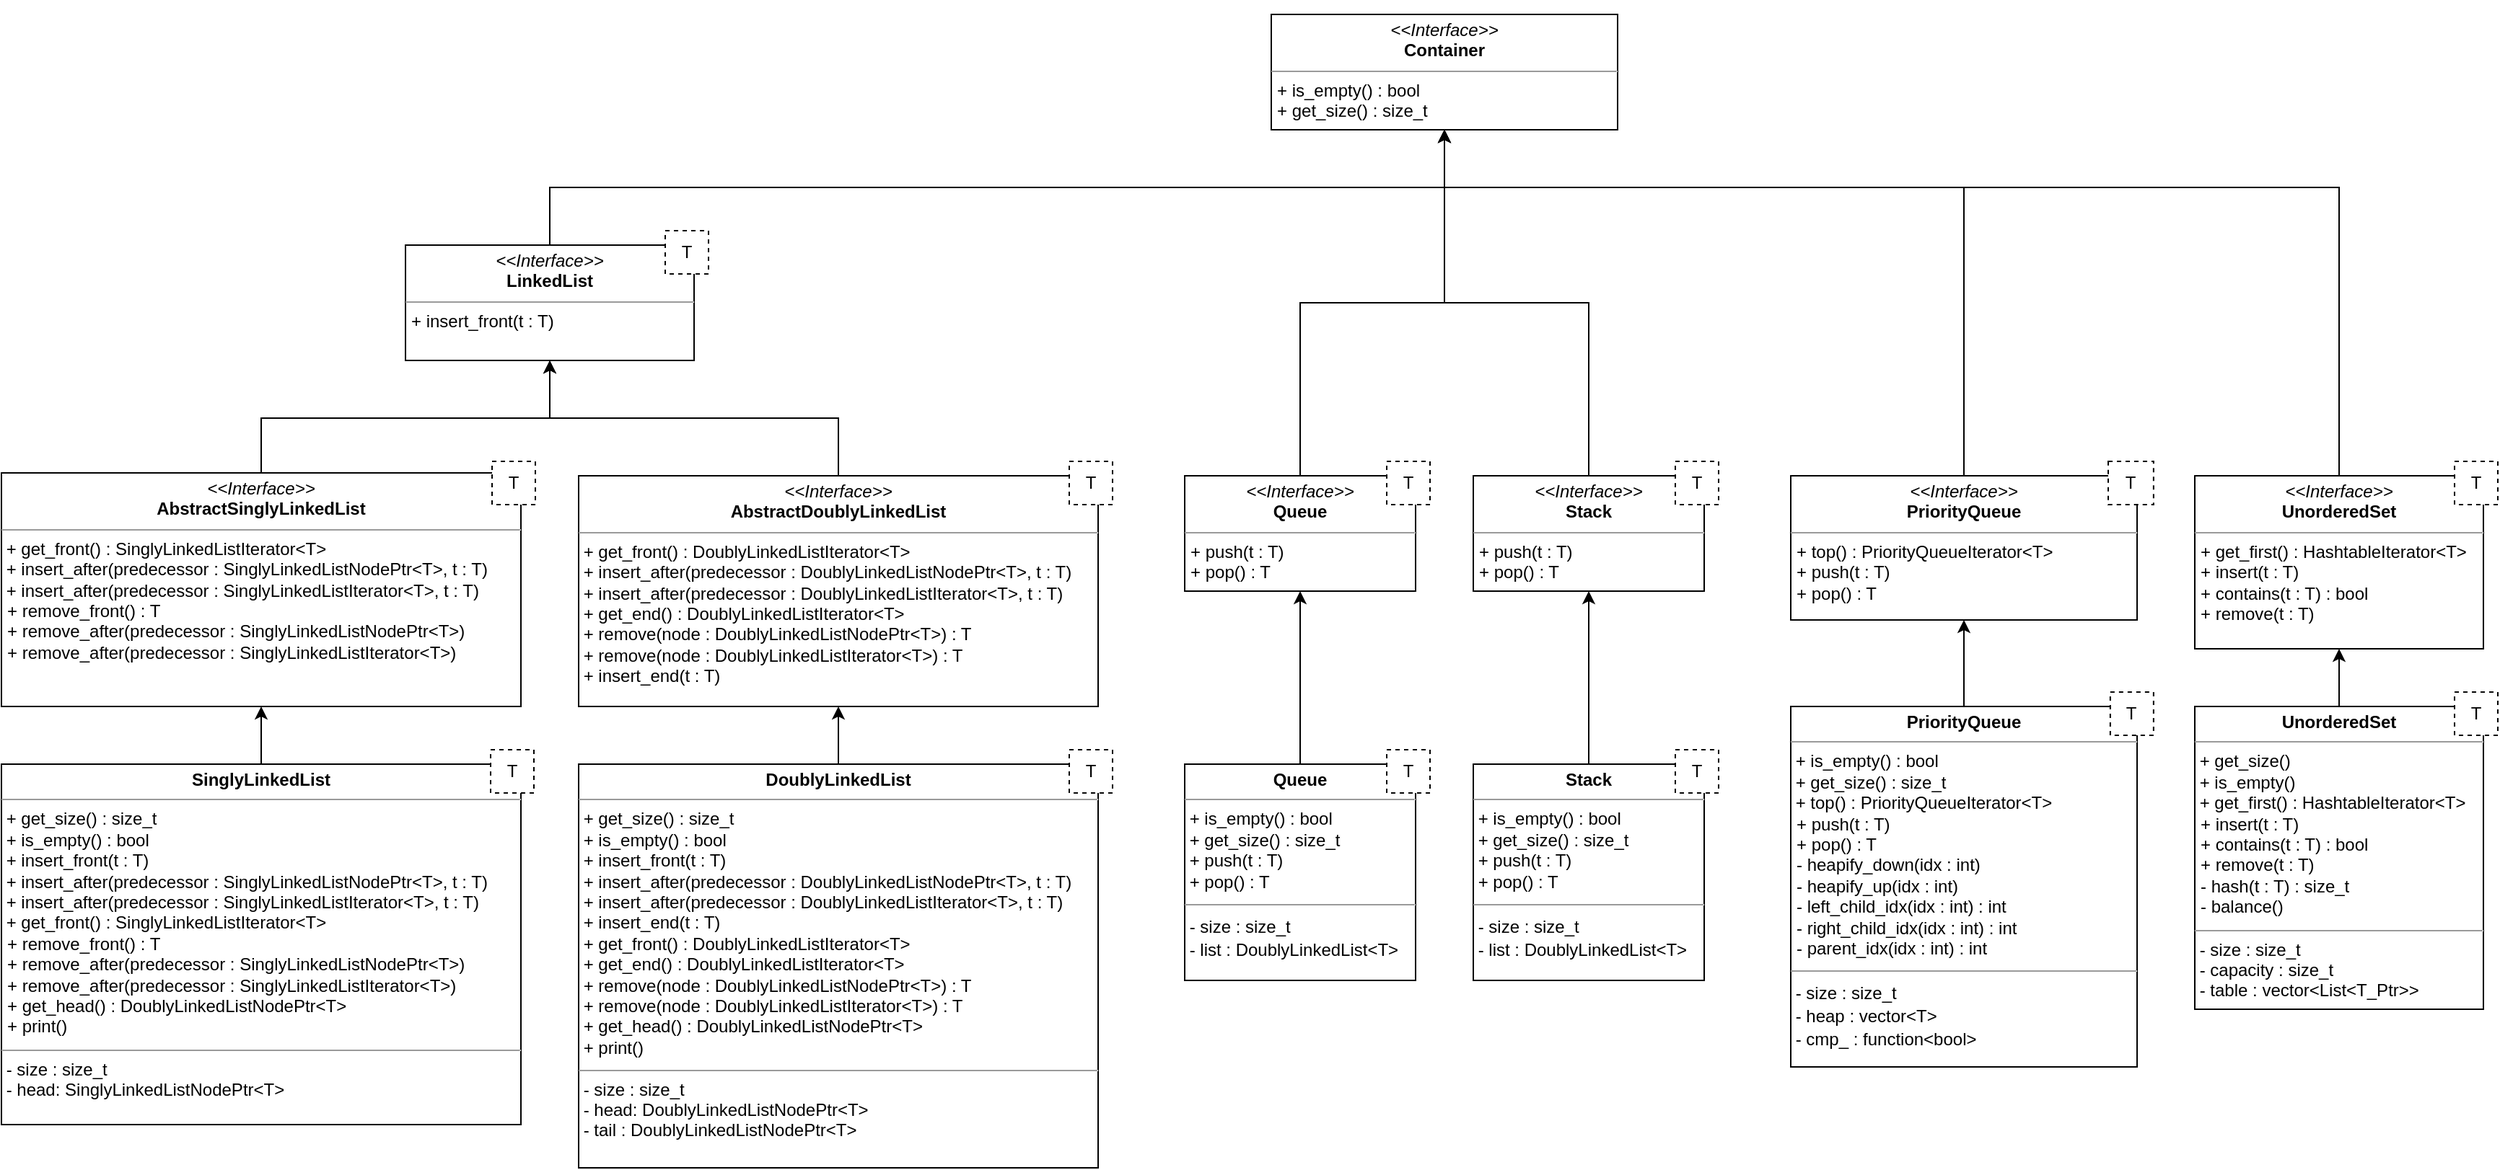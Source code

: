 <mxfile version="21.2.9" type="device">
  <diagram id="C5RBs43oDa-KdzZeNtuy" name="Page-1">
    <mxGraphModel dx="2081" dy="999" grid="1" gridSize="10" guides="1" tooltips="1" connect="1" arrows="1" fold="1" page="1" pageScale="1" pageWidth="827" pageHeight="1169" math="0" shadow="0">
      <root>
        <mxCell id="WIyWlLk6GJQsqaUBKTNV-0" />
        <mxCell id="WIyWlLk6GJQsqaUBKTNV-1" parent="WIyWlLk6GJQsqaUBKTNV-0" />
        <mxCell id="O-nfP3FI_-4oS2DhcNt1-0" value="" style="group" parent="WIyWlLk6GJQsqaUBKTNV-1" vertex="1" connectable="0">
          <mxGeometry x="920" y="150" width="250" height="150" as="geometry" />
        </mxCell>
        <mxCell id="O-nfP3FI_-4oS2DhcNt1-1" value="&lt;p style=&quot;margin:0px;margin-top:4px;text-align:center;&quot;&gt;&lt;i&gt;&amp;lt;&amp;lt;Interface&amp;gt;&amp;gt;&lt;/i&gt;&lt;br&gt;&lt;b&gt;Container&lt;/b&gt;&lt;/p&gt;&lt;hr size=&quot;1&quot;&gt;&lt;p style=&quot;margin:0px;margin-left:4px;&quot;&gt;&lt;span style=&quot;background-color: initial;&quot;&gt;+ is_empty() : bool&lt;/span&gt;&lt;br&gt;&lt;/p&gt;&lt;p style=&quot;margin:0px;margin-left:4px;&quot;&gt;+ get_size() : size_t&lt;span style=&quot;background-color: initial;&quot;&gt;&lt;br&gt;&lt;/span&gt;&lt;/p&gt;" style="verticalAlign=top;align=left;overflow=fill;fontSize=12;fontFamily=Helvetica;html=1;whiteSpace=wrap;" parent="O-nfP3FI_-4oS2DhcNt1-0" vertex="1">
          <mxGeometry y="10" width="240" height="80" as="geometry" />
        </mxCell>
        <mxCell id="0L0RZOjDNf1h014nJdSY-2" value="" style="group" parent="WIyWlLk6GJQsqaUBKTNV-1" vertex="1" connectable="0">
          <mxGeometry x="320" y="310" width="210" height="90" as="geometry" />
        </mxCell>
        <mxCell id="CXlaB07CgzBHS2xfi4aG-3" value="&lt;p style=&quot;margin:0px;margin-top:4px;text-align:center;&quot;&gt;&lt;i&gt;&amp;lt;&amp;lt;Interface&amp;gt;&amp;gt;&lt;/i&gt;&lt;br&gt;&lt;b&gt;LinkedList&lt;/b&gt;&lt;/p&gt;&lt;hr size=&quot;1&quot;&gt;&lt;p style=&quot;margin:0px;margin-left:4px;&quot;&gt;&lt;span style=&quot;background-color: initial;&quot;&gt;+ insert_front(t : T)&lt;/span&gt;&lt;br&gt;&lt;/p&gt;" style="verticalAlign=top;align=left;overflow=fill;fontSize=12;fontFamily=Helvetica;html=1;whiteSpace=wrap;" parent="0L0RZOjDNf1h014nJdSY-2" vertex="1">
          <mxGeometry y="10" width="200" height="80" as="geometry" />
        </mxCell>
        <mxCell id="CXlaB07CgzBHS2xfi4aG-4" value="T" style="fontStyle=0;dashed=1;html=1;whiteSpace=wrap;" parent="0L0RZOjDNf1h014nJdSY-2" vertex="1">
          <mxGeometry x="180" width="30" height="30" as="geometry" />
        </mxCell>
        <mxCell id="0L0RZOjDNf1h014nJdSY-5" value="" style="group" parent="WIyWlLk6GJQsqaUBKTNV-1" vertex="1" connectable="0">
          <mxGeometry x="40" y="470" width="370" height="170" as="geometry" />
        </mxCell>
        <mxCell id="CXlaB07CgzBHS2xfi4aG-6" value="&lt;p style=&quot;margin:0px;margin-top:4px;text-align:center;&quot;&gt;&lt;i&gt;&amp;lt;&amp;lt;Interface&amp;gt;&amp;gt;&lt;/i&gt;&lt;br&gt;&lt;b style=&quot;border-color: var(--border-color);&quot;&gt;Abstract&lt;/b&gt;&lt;b&gt;SinglyLinkedList&lt;/b&gt;&lt;/p&gt;&lt;hr size=&quot;1&quot;&gt;&amp;nbsp;+ get_front() : SinglyLinkedListIterator&amp;lt;T&amp;gt;&lt;br&gt;&amp;nbsp;+ insert_after(predecessor : SinglyLinkedListNodePtr&amp;lt;T&amp;gt;, t : T)&lt;br&gt;&lt;b&gt;&amp;nbsp;&lt;/b&gt;+ insert_after(predecessor : SinglyLinkedListIterator&amp;lt;T&amp;gt;, t : T)&lt;br&gt;&lt;p style=&quot;margin:0px;margin-left:4px;&quot;&gt;+ remove_front() : T&lt;/p&gt;&lt;p style=&quot;margin:0px;margin-left:4px;&quot;&gt;+ remove_after(predecessor : SinglyLinkedListNodePtr&amp;lt;T&amp;gt;)&lt;/p&gt;&lt;p style=&quot;margin:0px;margin-left:4px;&quot;&gt;+ remove_after(predecessor : SinglyLinkedListIterator&amp;lt;T&amp;gt;)&lt;br&gt;&lt;/p&gt;" style="verticalAlign=top;align=left;overflow=fill;fontSize=12;fontFamily=Helvetica;html=1;whiteSpace=wrap;" parent="0L0RZOjDNf1h014nJdSY-5" vertex="1">
          <mxGeometry y="8" width="360" height="162" as="geometry" />
        </mxCell>
        <mxCell id="0L0RZOjDNf1h014nJdSY-0" value="T" style="fontStyle=0;dashed=1;html=1;whiteSpace=wrap;" parent="0L0RZOjDNf1h014nJdSY-5" vertex="1">
          <mxGeometry x="340" width="30" height="30" as="geometry" />
        </mxCell>
        <mxCell id="oCnVKTy1pFbAb9zqkW3V-13" value="" style="group" parent="WIyWlLk6GJQsqaUBKTNV-1" vertex="1" connectable="0">
          <mxGeometry x="1560" y="470" width="210" height="130" as="geometry" />
        </mxCell>
        <mxCell id="oCnVKTy1pFbAb9zqkW3V-14" value="&lt;p style=&quot;margin:0px;margin-top:4px;text-align:center;&quot;&gt;&lt;i&gt;&amp;lt;&amp;lt;Interface&amp;gt;&amp;gt;&lt;/i&gt;&lt;br&gt;&lt;b&gt;UnorderedSet&lt;/b&gt;&lt;/p&gt;&lt;hr size=&quot;1&quot;&gt;&lt;p style=&quot;margin:0px;margin-left:4px;&quot;&gt;&lt;span style=&quot;background-color: initial;&quot;&gt;+ get_first() : HashtableIterator&amp;lt;T&amp;gt;&lt;/span&gt;&lt;/p&gt;&lt;p style=&quot;margin:0px;margin-left:4px;&quot;&gt;&lt;span style=&quot;background-color: initial;&quot;&gt;+ insert(t : T)&lt;/span&gt;&lt;/p&gt;&lt;p style=&quot;margin:0px;margin-left:4px;&quot;&gt;&lt;span style=&quot;background-color: initial;&quot;&gt;+ contains(t : T) : bool&lt;/span&gt;&lt;/p&gt;&lt;p style=&quot;margin:0px;margin-left:4px;&quot;&gt;&lt;span style=&quot;background-color: initial;&quot;&gt;+ remove(t : T)&lt;/span&gt;&lt;/p&gt;" style="verticalAlign=top;align=left;overflow=fill;fontSize=12;fontFamily=Helvetica;html=1;whiteSpace=wrap;" parent="oCnVKTy1pFbAb9zqkW3V-13" vertex="1">
          <mxGeometry y="10" width="200" height="120" as="geometry" />
        </mxCell>
        <mxCell id="oCnVKTy1pFbAb9zqkW3V-15" value="T" style="fontStyle=0;dashed=1;html=1;whiteSpace=wrap;" parent="oCnVKTy1pFbAb9zqkW3V-13" vertex="1">
          <mxGeometry x="180" width="30" height="30" as="geometry" />
        </mxCell>
        <mxCell id="mSLpWrEWTUW-bkNKlHCt-32" value="" style="group" parent="WIyWlLk6GJQsqaUBKTNV-1" vertex="1" connectable="0">
          <mxGeometry x="440" y="470" width="370" height="170" as="geometry" />
        </mxCell>
        <mxCell id="CXlaB07CgzBHS2xfi4aG-22" value="&lt;p style=&quot;margin:0px;margin-top:4px;text-align:center;&quot;&gt;&lt;i&gt;&amp;lt;&amp;lt;Interface&amp;gt;&amp;gt;&lt;/i&gt;&lt;br&gt;&lt;b&gt;AbstractDoublyLinkedList&lt;/b&gt;&lt;/p&gt;&lt;hr size=&quot;1&quot;&gt;&amp;nbsp;+ get_front() : DoublyLinkedListIterator&amp;lt;T&amp;gt;&lt;br&gt;&lt;div&gt;&amp;nbsp;+ insert_after(predecessor : DoublyLinkedListNodePtr&amp;lt;T&amp;gt;, t : T)&lt;/div&gt;&lt;div&gt;&amp;nbsp;+ insert_after(predecessor : DoublyLinkedListIterator&amp;lt;T&amp;gt;, t : T)&lt;br&gt;&lt;/div&gt;&lt;div&gt;&amp;nbsp;+ get_end() : DoublyLinkedListIterator&amp;lt;T&amp;gt;&lt;/div&gt;&lt;div&gt;&amp;nbsp;+ remove(node : DoublyLinkedListNodePtr&amp;lt;T&amp;gt;) : T&lt;/div&gt;&lt;div&gt;&amp;nbsp;+ remove(node : DoublyLinkedListIterator&amp;lt;T&amp;gt;) : T&lt;/div&gt;&lt;div&gt;&amp;nbsp;+ insert_end(t : T)&lt;/div&gt;" style="verticalAlign=top;align=left;overflow=fill;fontSize=12;fontFamily=Helvetica;html=1;whiteSpace=wrap;" parent="mSLpWrEWTUW-bkNKlHCt-32" vertex="1">
          <mxGeometry y="10" width="360" height="160" as="geometry" />
        </mxCell>
        <mxCell id="mSLpWrEWTUW-bkNKlHCt-31" value="T" style="fontStyle=0;dashed=1;html=1;whiteSpace=wrap;" parent="mSLpWrEWTUW-bkNKlHCt-32" vertex="1">
          <mxGeometry x="340" width="30" height="30" as="geometry" />
        </mxCell>
        <mxCell id="mSLpWrEWTUW-bkNKlHCt-39" value="" style="group" parent="WIyWlLk6GJQsqaUBKTNV-1" vertex="1" connectable="0">
          <mxGeometry x="40" y="670" width="369" height="260" as="geometry" />
        </mxCell>
        <mxCell id="mSLpWrEWTUW-bkNKlHCt-26" value="&lt;p style=&quot;margin:0px;margin-top:4px;text-align:center;&quot;&gt;&lt;b&gt;SinglyLinkedList&lt;/b&gt;&lt;/p&gt;&lt;hr size=&quot;1&quot;&gt;&amp;nbsp;+ get_size() : size_t&lt;br&gt;&amp;nbsp;+ is_empty() : bool&lt;br&gt;&amp;nbsp;+ insert_front(t : T)&lt;br&gt;&amp;nbsp;+ insert_after(predecessor : SinglyLinkedListNodePtr&amp;lt;T&amp;gt;, t : T)&lt;br&gt;&lt;b style=&quot;border-color: var(--border-color);&quot;&gt;&amp;nbsp;&lt;/b&gt;+ insert_after(predecessor : SinglyLinkedListIterator&amp;lt;T&amp;gt;, t : T)&lt;br style=&quot;border-color: var(--border-color);&quot;&gt;&amp;nbsp;+ get_front() : SinglyLinkedListIterator&amp;lt;T&amp;gt;&lt;br style=&quot;border-color: var(--border-color);&quot;&gt;&lt;p style=&quot;border-color: var(--border-color); margin: 0px 0px 0px 4px;&quot;&gt;+ remove_front() : T&lt;/p&gt;&lt;p style=&quot;border-color: var(--border-color); margin: 0px 0px 0px 4px;&quot;&gt;+ remove_after(predecessor : SinglyLinkedListNodePtr&amp;lt;T&amp;gt;)&lt;/p&gt;&lt;p style=&quot;border-color: var(--border-color); margin: 0px 0px 0px 4px;&quot;&gt;+ remove_after(predecessor : SinglyLinkedListIterator&amp;lt;T&amp;gt;)&lt;br&gt;&lt;/p&gt;&lt;p style=&quot;border-color: var(--border-color); margin: 0px 0px 0px 4px;&quot;&gt;+ get_head() : DoublyLinkedListNodePtr&amp;lt;T&amp;gt;&lt;br&gt;&lt;/p&gt;&lt;p style=&quot;border-color: var(--border-color); margin: 0px 0px 0px 4px;&quot;&gt;+ print()&lt;/p&gt;&lt;div style=&quot;height:2px;&quot;&gt;&amp;nbsp;&lt;/div&gt;&lt;hr size=&quot;1&quot;&gt;&lt;div style=&quot;height:2px;&quot;&gt;&amp;nbsp;- size : size_t&lt;/div&gt;&lt;div style=&quot;height:2px;&quot;&gt;&lt;br&gt;&lt;/div&gt;&lt;div style=&quot;height:2px;&quot;&gt;&lt;br&gt;&lt;/div&gt;&lt;div style=&quot;height:2px;&quot;&gt;&lt;br&gt;&lt;/div&gt;&lt;div style=&quot;height:2px;&quot;&gt;&lt;br&gt;&lt;/div&gt;&lt;div style=&quot;height:2px;&quot;&gt;&lt;br&gt;&lt;/div&gt;&lt;div style=&quot;height:2px;&quot;&gt;&lt;br&gt;&lt;/div&gt;&lt;div style=&quot;height:2px;&quot;&gt;&amp;nbsp;- head: SinglyLinkedListNodePtr&amp;lt;T&amp;gt;&lt;/div&gt;&lt;div style=&quot;height:2px;&quot;&gt;&lt;br&gt;&lt;/div&gt;&lt;div style=&quot;height:2px;&quot;&gt;&lt;br&gt;&lt;/div&gt;&lt;div style=&quot;height:2px;&quot;&gt;&lt;br&gt;&lt;/div&gt;&lt;div style=&quot;height:2px;&quot;&gt;&lt;br&gt;&lt;/div&gt;&lt;div style=&quot;height:2px;&quot;&gt;&lt;br&gt;&lt;/div&gt;" style="verticalAlign=top;align=left;overflow=fill;fontSize=12;fontFamily=Helvetica;html=1;whiteSpace=wrap;" parent="mSLpWrEWTUW-bkNKlHCt-39" vertex="1">
          <mxGeometry y="10" width="360" height="250" as="geometry" />
        </mxCell>
        <mxCell id="mSLpWrEWTUW-bkNKlHCt-38" value="T" style="fontStyle=0;dashed=1;html=1;whiteSpace=wrap;" parent="mSLpWrEWTUW-bkNKlHCt-39" vertex="1">
          <mxGeometry x="339" width="30" height="30" as="geometry" />
        </mxCell>
        <mxCell id="mSLpWrEWTUW-bkNKlHCt-40" value="" style="group" parent="WIyWlLk6GJQsqaUBKTNV-1" vertex="1" connectable="0">
          <mxGeometry x="440" y="670" width="370" height="290" as="geometry" />
        </mxCell>
        <mxCell id="mSLpWrEWTUW-bkNKlHCt-24" value="&lt;p style=&quot;margin:0px;margin-top:4px;text-align:center;&quot;&gt;&lt;b&gt;DoublyLinkedList&lt;/b&gt;&lt;/p&gt;&lt;hr size=&quot;1&quot;&gt;&amp;nbsp;+ get_size() : size_t&lt;br&gt;&amp;nbsp;+ is_empty() : bool&lt;br&gt;&amp;nbsp;+ insert_front(t : T)&lt;br&gt;&amp;nbsp;+ insert_after(predecessor : DoublyLinkedListNodePtr&amp;lt;T&amp;gt;, t : T)&lt;br&gt;&amp;nbsp;+ insert_after(predecessor : DoublyLinkedListIterator&amp;lt;T&amp;gt;, t : T)&lt;br&gt;&amp;nbsp;+ insert_end(t : T)&lt;br&gt;&amp;nbsp;+ get_front() : DoublyLinkedListIterator&amp;lt;T&amp;gt;&lt;br&gt;&lt;div style=&quot;border-color: var(--border-color);&quot;&gt;&amp;nbsp;+ get_end() : DoublyLinkedListIterator&amp;lt;T&amp;gt;&lt;/div&gt;&lt;div style=&quot;border-color: var(--border-color);&quot;&gt;&amp;nbsp;+ remove(node : DoublyLinkedListNodePtr&amp;lt;T&amp;gt;) : T&lt;/div&gt;&lt;div style=&quot;border-color: var(--border-color);&quot;&gt;&amp;nbsp;+ remove(node : DoublyLinkedListIterator&amp;lt;T&amp;gt;) : T&lt;/div&gt;&lt;div style=&quot;border-color: var(--border-color);&quot;&gt;&amp;nbsp;+ get_head() : DoublyLinkedListNodePtr&amp;lt;T&amp;gt;&amp;nbsp;&lt;/div&gt;&lt;div style=&quot;border-color: var(--border-color);&quot;&gt;&amp;nbsp;+ print()&lt;/div&gt;&lt;div style=&quot;height:2px;&quot;&gt;&amp;nbsp;&lt;/div&gt;&lt;hr size=&quot;1&quot;&gt;&lt;div style=&quot;height:2px;&quot;&gt;&amp;nbsp;- size : size_t&lt;/div&gt;&lt;div style=&quot;height:2px;&quot;&gt;&lt;br&gt;&lt;/div&gt;&lt;div style=&quot;height:2px;&quot;&gt;&lt;br&gt;&lt;/div&gt;&lt;div style=&quot;height:2px;&quot;&gt;&lt;br&gt;&lt;/div&gt;&lt;div style=&quot;height:2px;&quot;&gt;&lt;br&gt;&lt;/div&gt;&lt;div style=&quot;height:2px;&quot;&gt;&lt;br&gt;&lt;/div&gt;&lt;div style=&quot;height:2px;&quot;&gt;&lt;br&gt;&lt;/div&gt;&lt;div style=&quot;height:2px;&quot;&gt;&amp;nbsp;- head: DoublyLinkedListNodePtr&amp;lt;T&amp;gt;&lt;/div&gt;&lt;div style=&quot;height:2px;&quot;&gt;&lt;br&gt;&lt;/div&gt;&lt;div style=&quot;height:2px;&quot;&gt;&lt;br&gt;&lt;/div&gt;&lt;div style=&quot;height:2px;&quot;&gt;&lt;br&gt;&lt;/div&gt;&lt;div style=&quot;height:2px;&quot;&gt;&lt;br&gt;&lt;/div&gt;&lt;div style=&quot;height:2px;&quot;&gt;&lt;br&gt;&lt;/div&gt;&lt;div style=&quot;height:2px;&quot;&gt;&lt;br&gt;&lt;/div&gt;&lt;div style=&quot;height:2px;&quot;&gt;&amp;nbsp;- tail : DoublyLinkedListNodePtr&amp;lt;T&amp;gt;&lt;/div&gt;" style="verticalAlign=top;align=left;overflow=fill;fontSize=12;fontFamily=Helvetica;html=1;whiteSpace=wrap;" parent="mSLpWrEWTUW-bkNKlHCt-40" vertex="1">
          <mxGeometry y="10" width="360" height="280" as="geometry" />
        </mxCell>
        <mxCell id="mSLpWrEWTUW-bkNKlHCt-36" value="T" style="fontStyle=0;dashed=1;html=1;whiteSpace=wrap;" parent="mSLpWrEWTUW-bkNKlHCt-40" vertex="1">
          <mxGeometry x="340" width="30" height="30" as="geometry" />
        </mxCell>
        <mxCell id="mSLpWrEWTUW-bkNKlHCt-43" value="" style="group" parent="WIyWlLk6GJQsqaUBKTNV-1" vertex="1" connectable="0">
          <mxGeometry x="860" y="670" width="170" height="160" as="geometry" />
        </mxCell>
        <mxCell id="mSLpWrEWTUW-bkNKlHCt-33" value="&lt;p style=&quot;margin:0px;margin-top:4px;text-align:center;&quot;&gt;&lt;b&gt;Queue&lt;/b&gt;&lt;/p&gt;&lt;hr size=&quot;1&quot;&gt;&amp;nbsp;+ is_empty() : bool&lt;br&gt;&amp;nbsp;+ get_size() : size_t&lt;br&gt;&amp;nbsp;+ push(t : T)&lt;br&gt;&amp;nbsp;+ pop() : T&lt;br&gt;&lt;div style=&quot;height:2px;&quot;&gt;&amp;nbsp;&lt;/div&gt;&lt;hr size=&quot;1&quot;&gt;&lt;div style=&quot;height:2px;&quot;&gt;&amp;nbsp;&lt;/div&gt;&lt;div style=&quot;height:2px;&quot;&gt;&amp;nbsp;- size : size_t&lt;/div&gt;&lt;div style=&quot;height:2px;&quot;&gt;&amp;nbsp;&lt;/div&gt;&lt;div style=&quot;height:2px;&quot;&gt;&lt;br&gt;&lt;/div&gt;&lt;div style=&quot;height:2px;&quot;&gt;&lt;br&gt;&lt;/div&gt;&lt;div style=&quot;height:2px;&quot;&gt;&lt;br&gt;&lt;/div&gt;&lt;div style=&quot;height:2px;&quot;&gt;&lt;br&gt;&lt;/div&gt;&lt;div style=&quot;height:2px;&quot;&gt;&lt;br&gt;&lt;/div&gt;&lt;div style=&quot;height:2px;&quot;&gt;&lt;br&gt;&lt;/div&gt;&lt;div style=&quot;height:2px;&quot;&gt;&amp;nbsp;- list : DoublyLinkedList&amp;lt;T&amp;gt;&amp;nbsp;&lt;/div&gt;" style="verticalAlign=top;align=left;overflow=fill;fontSize=12;fontFamily=Helvetica;html=1;whiteSpace=wrap;" parent="mSLpWrEWTUW-bkNKlHCt-43" vertex="1">
          <mxGeometry y="10" width="160" height="150" as="geometry" />
        </mxCell>
        <mxCell id="mSLpWrEWTUW-bkNKlHCt-42" value="T" style="fontStyle=0;dashed=1;html=1;whiteSpace=wrap;" parent="mSLpWrEWTUW-bkNKlHCt-43" vertex="1">
          <mxGeometry x="140" width="30" height="30" as="geometry" />
        </mxCell>
        <mxCell id="mSLpWrEWTUW-bkNKlHCt-44" value="" style="group" parent="WIyWlLk6GJQsqaUBKTNV-1" vertex="1" connectable="0">
          <mxGeometry x="860" y="470" width="170" height="90" as="geometry" />
        </mxCell>
        <mxCell id="oCnVKTy1pFbAb9zqkW3V-2" value="&lt;p style=&quot;margin:0px;margin-top:4px;text-align:center;&quot;&gt;&lt;i&gt;&amp;lt;&amp;lt;Interface&amp;gt;&amp;gt;&lt;/i&gt;&lt;br&gt;&lt;b&gt;Queue&lt;/b&gt;&lt;/p&gt;&lt;hr size=&quot;1&quot;&gt;&lt;p style=&quot;margin:0px;margin-left:4px;&quot;&gt;&lt;span style=&quot;background-color: initial;&quot;&gt;+ push(t : T)&lt;/span&gt;&lt;br&gt;&lt;/p&gt;&lt;p style=&quot;margin:0px;margin-left:4px;&quot;&gt;&lt;span style=&quot;background-color: initial;&quot;&gt;+ pop() : T&lt;/span&gt;&lt;/p&gt;" style="verticalAlign=top;align=left;overflow=fill;fontSize=12;fontFamily=Helvetica;html=1;whiteSpace=wrap;" parent="mSLpWrEWTUW-bkNKlHCt-44" vertex="1">
          <mxGeometry y="10" width="160" height="80" as="geometry" />
        </mxCell>
        <mxCell id="mSLpWrEWTUW-bkNKlHCt-41" value="T" style="fontStyle=0;dashed=1;html=1;whiteSpace=wrap;" parent="mSLpWrEWTUW-bkNKlHCt-44" vertex="1">
          <mxGeometry x="140" width="30" height="30" as="geometry" />
        </mxCell>
        <mxCell id="mSLpWrEWTUW-bkNKlHCt-46" value="" style="group" parent="WIyWlLk6GJQsqaUBKTNV-1" vertex="1" connectable="0">
          <mxGeometry x="1060" y="670" width="170" height="160" as="geometry" />
        </mxCell>
        <mxCell id="mSLpWrEWTUW-bkNKlHCt-47" value="&lt;p style=&quot;margin:0px;margin-top:4px;text-align:center;&quot;&gt;&lt;b&gt;Stack&lt;/b&gt;&lt;/p&gt;&lt;hr size=&quot;1&quot;&gt;&amp;nbsp;+ is_empty() : bool&lt;br&gt;&amp;nbsp;+ get_size() : size_t&lt;br&gt;&amp;nbsp;+ push(t : T)&lt;br&gt;&amp;nbsp;+ pop() : T&lt;br&gt;&lt;div style=&quot;height:2px;&quot;&gt;&amp;nbsp;&lt;/div&gt;&lt;hr size=&quot;1&quot;&gt;&lt;div style=&quot;height:2px;&quot;&gt;&amp;nbsp;&lt;/div&gt;&lt;div style=&quot;height:2px;&quot;&gt;&amp;nbsp;- size : size_t&lt;/div&gt;&lt;div style=&quot;height:2px;&quot;&gt;&amp;nbsp;&lt;/div&gt;&lt;div style=&quot;height:2px;&quot;&gt;&lt;br&gt;&lt;/div&gt;&lt;div style=&quot;height:2px;&quot;&gt;&lt;br&gt;&lt;/div&gt;&lt;div style=&quot;height:2px;&quot;&gt;&lt;br&gt;&lt;/div&gt;&lt;div style=&quot;height:2px;&quot;&gt;&lt;br&gt;&lt;/div&gt;&lt;div style=&quot;height:2px;&quot;&gt;&lt;br&gt;&lt;/div&gt;&lt;div style=&quot;height:2px;&quot;&gt;&lt;br&gt;&lt;/div&gt;&lt;div style=&quot;height:2px;&quot;&gt;&amp;nbsp;- list : DoublyLinkedList&amp;lt;T&amp;gt;&amp;nbsp;&lt;/div&gt;" style="verticalAlign=top;align=left;overflow=fill;fontSize=12;fontFamily=Helvetica;html=1;whiteSpace=wrap;" parent="mSLpWrEWTUW-bkNKlHCt-46" vertex="1">
          <mxGeometry y="10" width="160" height="150" as="geometry" />
        </mxCell>
        <mxCell id="mSLpWrEWTUW-bkNKlHCt-48" value="T" style="fontStyle=0;dashed=1;html=1;whiteSpace=wrap;" parent="mSLpWrEWTUW-bkNKlHCt-46" vertex="1">
          <mxGeometry x="140" width="30" height="30" as="geometry" />
        </mxCell>
        <mxCell id="mSLpWrEWTUW-bkNKlHCt-49" value="" style="group" parent="WIyWlLk6GJQsqaUBKTNV-1" vertex="1" connectable="0">
          <mxGeometry x="1060" y="470" width="170" height="90" as="geometry" />
        </mxCell>
        <mxCell id="oCnVKTy1pFbAb9zqkW3V-6" value="&lt;p style=&quot;margin:0px;margin-top:4px;text-align:center;&quot;&gt;&lt;i&gt;&amp;lt;&amp;lt;Interface&amp;gt;&amp;gt;&lt;/i&gt;&lt;br&gt;&lt;b&gt;Stack&lt;/b&gt;&lt;/p&gt;&lt;hr size=&quot;1&quot;&gt;&lt;p style=&quot;margin:0px;margin-left:4px;&quot;&gt;&lt;span style=&quot;background-color: initial;&quot;&gt;+ push(t : T)&lt;/span&gt;&lt;br&gt;&lt;/p&gt;&lt;p style=&quot;margin:0px;margin-left:4px;&quot;&gt;&lt;span style=&quot;background-color: initial;&quot;&gt;+ pop() : T&lt;/span&gt;&lt;/p&gt;" style="verticalAlign=top;align=left;overflow=fill;fontSize=12;fontFamily=Helvetica;html=1;whiteSpace=wrap;" parent="mSLpWrEWTUW-bkNKlHCt-49" vertex="1">
          <mxGeometry y="10" width="160" height="80" as="geometry" />
        </mxCell>
        <mxCell id="oCnVKTy1pFbAb9zqkW3V-7" value="T" style="fontStyle=0;dashed=1;html=1;whiteSpace=wrap;" parent="mSLpWrEWTUW-bkNKlHCt-49" vertex="1">
          <mxGeometry x="140" width="30" height="30" as="geometry" />
        </mxCell>
        <mxCell id="mSLpWrEWTUW-bkNKlHCt-56" value="" style="group" parent="WIyWlLk6GJQsqaUBKTNV-1" vertex="1" connectable="0">
          <mxGeometry x="1280" y="470" width="251.43" height="110" as="geometry" />
        </mxCell>
        <mxCell id="oCnVKTy1pFbAb9zqkW3V-10" value="&lt;p style=&quot;margin:0px;margin-top:4px;text-align:center;&quot;&gt;&lt;i&gt;&amp;lt;&amp;lt;Interface&amp;gt;&amp;gt;&lt;/i&gt;&lt;br&gt;&lt;b&gt;PriorityQueue&lt;/b&gt;&lt;/p&gt;&lt;hr size=&quot;1&quot;&gt;&lt;p style=&quot;margin:0px;margin-left:4px;&quot;&gt;&lt;span style=&quot;background-color: initial;&quot;&gt;+ top() : PriorityQueueIterator&amp;lt;T&amp;gt;&lt;/span&gt;&lt;/p&gt;&lt;p style=&quot;margin:0px;margin-left:4px;&quot;&gt;&lt;span style=&quot;background-color: initial;&quot;&gt;+ push(t : T)&lt;/span&gt;&lt;br&gt;&lt;/p&gt;&lt;p style=&quot;margin:0px;margin-left:4px;&quot;&gt;&lt;span style=&quot;background-color: initial;&quot;&gt;+ pop() : T&lt;/span&gt;&lt;/p&gt;" style="verticalAlign=top;align=left;overflow=fill;fontSize=12;fontFamily=Helvetica;html=1;whiteSpace=wrap;" parent="mSLpWrEWTUW-bkNKlHCt-56" vertex="1">
          <mxGeometry y="10" width="240" height="100" as="geometry" />
        </mxCell>
        <mxCell id="oCnVKTy1pFbAb9zqkW3V-11" value="T" style="fontStyle=0;dashed=1;html=1;whiteSpace=wrap;" parent="mSLpWrEWTUW-bkNKlHCt-56" vertex="1">
          <mxGeometry x="220.001" width="31.429" height="30" as="geometry" />
        </mxCell>
        <mxCell id="mSLpWrEWTUW-bkNKlHCt-63" value="" style="group" parent="WIyWlLk6GJQsqaUBKTNV-1" vertex="1" connectable="0">
          <mxGeometry x="1280" y="630" width="251.43" height="260" as="geometry" />
        </mxCell>
        <mxCell id="mSLpWrEWTUW-bkNKlHCt-58" value="&lt;p style=&quot;margin:0px;margin-top:4px;text-align:center;&quot;&gt;&lt;b&gt;PriorityQueue&lt;/b&gt;&lt;/p&gt;&lt;hr size=&quot;1&quot;&gt;&amp;nbsp;+ is_empty() : bool&lt;br&gt;&amp;nbsp;+ get_size() : size_t&lt;br&gt;&amp;nbsp;+ top() : PriorityQueueIterator&amp;lt;T&amp;gt;&lt;p style=&quot;border-color: var(--border-color); margin: 0px 0px 0px 4px;&quot;&gt;&lt;span style=&quot;border-color: var(--border-color); background-color: initial;&quot;&gt;+ push(t : T)&lt;/span&gt;&lt;br style=&quot;border-color: var(--border-color);&quot;&gt;&lt;/p&gt;&lt;p style=&quot;border-color: var(--border-color); margin: 0px 0px 0px 4px;&quot;&gt;&lt;span style=&quot;border-color: var(--border-color); background-color: initial;&quot;&gt;+ pop() : T&lt;/span&gt;&lt;/p&gt;&lt;p style=&quot;border-color: var(--border-color); margin: 0px 0px 0px 4px;&quot;&gt;&lt;span style=&quot;background-color: initial;&quot;&gt;- heapify_down(idx : int)&amp;nbsp;&lt;/span&gt;&lt;/p&gt;&lt;p style=&quot;border-color: var(--border-color); margin: 0px 0px 0px 4px;&quot;&gt;&lt;span style=&quot;background-color: initial;&quot;&gt;- heapify_up(idx : int)&amp;nbsp;&lt;/span&gt;&lt;/p&gt;&lt;p style=&quot;border-color: var(--border-color); margin: 0px 0px 0px 4px;&quot;&gt;&lt;span style=&quot;background-color: initial;&quot;&gt;- left_child_idx(idx : int) : int&lt;/span&gt;&lt;/p&gt;&lt;p style=&quot;border-color: var(--border-color); margin: 0px 0px 0px 4px;&quot;&gt;&lt;span style=&quot;background-color: initial;&quot;&gt;- right_child_idx(idx : int) : int&lt;/span&gt;&lt;/p&gt;&lt;p style=&quot;border-color: var(--border-color); margin: 0px 0px 0px 4px;&quot;&gt;&lt;span style=&quot;background-color: initial;&quot;&gt;- parent_idx(idx : int) : int&lt;/span&gt;&lt;/p&gt;&lt;div style=&quot;height:2px;&quot;&gt;&amp;nbsp;&lt;/div&gt;&lt;hr size=&quot;1&quot;&gt;&lt;div style=&quot;height:2px;&quot;&gt;&amp;nbsp;&lt;/div&gt;&lt;div style=&quot;height:2px;&quot;&gt;&amp;nbsp;- size : size_t&lt;/div&gt;&lt;div style=&quot;height:2px;&quot;&gt;&amp;nbsp;&lt;/div&gt;&lt;div style=&quot;height:2px;&quot;&gt;&lt;br&gt;&lt;/div&gt;&lt;div style=&quot;height:2px;&quot;&gt;&lt;br&gt;&lt;/div&gt;&lt;div style=&quot;height:2px;&quot;&gt;&lt;br&gt;&lt;/div&gt;&lt;div style=&quot;height:2px;&quot;&gt;&lt;br&gt;&lt;/div&gt;&lt;div style=&quot;height:2px;&quot;&gt;&lt;br&gt;&lt;/div&gt;&lt;div style=&quot;height:2px;&quot;&gt;&lt;br&gt;&lt;/div&gt;&lt;div style=&quot;height:2px;&quot;&gt;&amp;nbsp;- heap : vector&amp;lt;T&amp;gt;&lt;/div&gt;&lt;div style=&quot;height:2px;&quot;&gt;&lt;br&gt;&lt;/div&gt;&lt;div style=&quot;height:2px;&quot;&gt;&lt;br&gt;&lt;/div&gt;&lt;div style=&quot;height:2px;&quot;&gt;&lt;br&gt;&lt;/div&gt;&lt;div style=&quot;height:2px;&quot;&gt;&lt;br&gt;&lt;/div&gt;&lt;div style=&quot;height:2px;&quot;&gt;&lt;br&gt;&lt;/div&gt;&lt;div style=&quot;height:2px;&quot;&gt;&amp;nbsp;&lt;/div&gt;&lt;div style=&quot;height:2px;&quot;&gt;&amp;nbsp;&lt;/div&gt;&lt;div style=&quot;height:2px;&quot;&gt;&amp;nbsp;- cmp_ : function&amp;lt;bool&amp;gt;&lt;/div&gt;&lt;div style=&quot;height:2px;&quot;&gt;&lt;br&gt;&lt;/div&gt;&lt;div style=&quot;height:2px;&quot;&gt;&lt;br&gt;&lt;/div&gt;&lt;div style=&quot;height:2px;&quot;&gt;&lt;br&gt;&lt;/div&gt;&lt;div style=&quot;height:2px;&quot;&gt;&lt;br&gt;&lt;/div&gt;&lt;div style=&quot;height:2px;&quot;&gt;&lt;br&gt;&lt;/div&gt;&lt;div style=&quot;height:2px;&quot;&gt;&amp;nbsp;&lt;/div&gt;&lt;div style=&quot;height:2px;&quot;&gt;&amp;nbsp;&lt;br&gt;&lt;/div&gt;" style="verticalAlign=top;align=left;overflow=fill;fontSize=12;fontFamily=Helvetica;html=1;whiteSpace=wrap;" parent="mSLpWrEWTUW-bkNKlHCt-63" vertex="1">
          <mxGeometry y="10" width="240" height="250" as="geometry" />
        </mxCell>
        <mxCell id="mSLpWrEWTUW-bkNKlHCt-59" value="T" style="fontStyle=0;dashed=1;html=1;whiteSpace=wrap;" parent="mSLpWrEWTUW-bkNKlHCt-63" vertex="1">
          <mxGeometry x="221.43" width="30" height="30" as="geometry" />
        </mxCell>
        <mxCell id="T550jIKI-UDP27DZgAEs-3" value="" style="group" vertex="1" connectable="0" parent="WIyWlLk6GJQsqaUBKTNV-1">
          <mxGeometry x="1560" y="630" width="210" height="220" as="geometry" />
        </mxCell>
        <mxCell id="T550jIKI-UDP27DZgAEs-1" value="&lt;p style=&quot;margin:0px;margin-top:4px;text-align:center;&quot;&gt;&lt;b&gt;UnorderedSet&lt;/b&gt;&lt;/p&gt;&lt;hr size=&quot;1&quot;&gt;&amp;nbsp;+ get_size()&lt;br&gt;&amp;nbsp;+ is_empty()&amp;nbsp;&lt;br&gt;&amp;nbsp;+ get_first() : HashtableIterator&amp;lt;T&amp;gt;&lt;p style=&quot;border-color: var(--border-color); margin: 0px 0px 0px 4px;&quot;&gt;&lt;span style=&quot;border-color: var(--border-color); background-color: initial;&quot;&gt;+ insert(t : T)&lt;/span&gt;&lt;/p&gt;&lt;p style=&quot;border-color: var(--border-color); margin: 0px 0px 0px 4px;&quot;&gt;&lt;span style=&quot;border-color: var(--border-color); background-color: initial;&quot;&gt;+ contains(t : T) : bool&lt;/span&gt;&lt;/p&gt;&lt;p style=&quot;border-color: var(--border-color); margin: 0px 0px 0px 4px;&quot;&gt;&lt;span style=&quot;border-color: var(--border-color); background-color: initial;&quot;&gt;+ remove(t : T)&lt;/span&gt;&lt;/p&gt;&lt;p style=&quot;border-color: var(--border-color); margin: 0px 0px 0px 4px;&quot;&gt;&lt;span style=&quot;border-color: var(--border-color); background-color: initial;&quot;&gt;- hash(t : T) : size_t&lt;/span&gt;&lt;/p&gt;&lt;p style=&quot;border-color: var(--border-color); margin: 0px 0px 0px 4px;&quot;&gt;- balance()&lt;/p&gt;&lt;div style=&quot;height:2px;&quot;&gt;&amp;nbsp;&lt;/div&gt;&lt;hr size=&quot;1&quot;&gt;&lt;div style=&quot;height:2px;&quot;&gt;&amp;nbsp;- size : size_t&lt;/div&gt;&lt;div style=&quot;height:2px;&quot;&gt;&lt;br&gt;&lt;/div&gt;&lt;div style=&quot;height:2px;&quot;&gt;&lt;br&gt;&lt;/div&gt;&lt;div style=&quot;height:2px;&quot;&gt;&lt;br&gt;&lt;/div&gt;&lt;div style=&quot;height:2px;&quot;&gt;&lt;br&gt;&lt;/div&gt;&lt;div style=&quot;height:2px;&quot;&gt;&lt;br&gt;&lt;/div&gt;&lt;div style=&quot;height:2px;&quot;&gt;&lt;br&gt;&lt;/div&gt;&lt;div style=&quot;height:2px;&quot;&gt;&amp;nbsp;- capacity : size_t&lt;/div&gt;&lt;div style=&quot;height:2px;&quot;&gt;&lt;br&gt;&lt;/div&gt;&lt;div style=&quot;height:2px;&quot;&gt;&lt;br&gt;&lt;/div&gt;&lt;div style=&quot;height:2px;&quot;&gt;&lt;br&gt;&lt;/div&gt;&lt;div style=&quot;height:2px;&quot;&gt;&lt;br&gt;&lt;/div&gt;&lt;div style=&quot;height:2px;&quot;&gt;&lt;br&gt;&lt;/div&gt;&lt;div style=&quot;height:2px;&quot;&gt;&lt;br&gt;&lt;/div&gt;&lt;div style=&quot;height:2px;&quot;&gt;&amp;nbsp;- table : vector&amp;lt;List&amp;lt;T_Ptr&amp;gt;&amp;gt;&amp;nbsp;&lt;/div&gt;&lt;div style=&quot;height:2px;&quot;&gt;&lt;br&gt;&lt;/div&gt;&lt;div style=&quot;height:2px;&quot;&gt;&lt;br&gt;&lt;/div&gt;&lt;div style=&quot;height:2px;&quot;&gt;&amp;nbsp;&lt;/div&gt;&lt;div style=&quot;height:2px;&quot;&gt;&amp;nbsp;&lt;br&gt;&lt;/div&gt;" style="verticalAlign=top;align=left;overflow=fill;fontSize=12;fontFamily=Helvetica;html=1;whiteSpace=wrap;" vertex="1" parent="T550jIKI-UDP27DZgAEs-3">
          <mxGeometry y="10" width="200" height="210" as="geometry" />
        </mxCell>
        <mxCell id="T550jIKI-UDP27DZgAEs-2" value="T" style="fontStyle=0;dashed=1;html=1;whiteSpace=wrap;" vertex="1" parent="T550jIKI-UDP27DZgAEs-3">
          <mxGeometry x="180" width="30" height="30" as="geometry" />
        </mxCell>
        <mxCell id="T550jIKI-UDP27DZgAEs-6" style="edgeStyle=orthogonalEdgeStyle;rounded=0;orthogonalLoop=1;jettySize=auto;html=1;exitX=0.5;exitY=0;exitDx=0;exitDy=0;entryX=0.5;entryY=1;entryDx=0;entryDy=0;" edge="1" parent="WIyWlLk6GJQsqaUBKTNV-1" source="mSLpWrEWTUW-bkNKlHCt-26" target="CXlaB07CgzBHS2xfi4aG-6">
          <mxGeometry relative="1" as="geometry" />
        </mxCell>
        <mxCell id="T550jIKI-UDP27DZgAEs-8" style="edgeStyle=orthogonalEdgeStyle;rounded=0;orthogonalLoop=1;jettySize=auto;html=1;exitX=0.5;exitY=0;exitDx=0;exitDy=0;entryX=0.5;entryY=1;entryDx=0;entryDy=0;" edge="1" parent="WIyWlLk6GJQsqaUBKTNV-1" source="mSLpWrEWTUW-bkNKlHCt-24" target="CXlaB07CgzBHS2xfi4aG-22">
          <mxGeometry relative="1" as="geometry" />
        </mxCell>
        <mxCell id="T550jIKI-UDP27DZgAEs-9" style="edgeStyle=orthogonalEdgeStyle;rounded=0;orthogonalLoop=1;jettySize=auto;html=1;exitX=0.5;exitY=0;exitDx=0;exitDy=0;entryX=0.5;entryY=1;entryDx=0;entryDy=0;" edge="1" parent="WIyWlLk6GJQsqaUBKTNV-1" source="mSLpWrEWTUW-bkNKlHCt-33" target="oCnVKTy1pFbAb9zqkW3V-2">
          <mxGeometry relative="1" as="geometry" />
        </mxCell>
        <mxCell id="T550jIKI-UDP27DZgAEs-10" style="edgeStyle=orthogonalEdgeStyle;rounded=0;orthogonalLoop=1;jettySize=auto;html=1;exitX=0.5;exitY=0;exitDx=0;exitDy=0;entryX=0.5;entryY=1;entryDx=0;entryDy=0;" edge="1" parent="WIyWlLk6GJQsqaUBKTNV-1" source="mSLpWrEWTUW-bkNKlHCt-47" target="oCnVKTy1pFbAb9zqkW3V-6">
          <mxGeometry relative="1" as="geometry" />
        </mxCell>
        <mxCell id="T550jIKI-UDP27DZgAEs-11" style="edgeStyle=orthogonalEdgeStyle;rounded=0;orthogonalLoop=1;jettySize=auto;html=1;exitX=0.5;exitY=0;exitDx=0;exitDy=0;entryX=0.5;entryY=1;entryDx=0;entryDy=0;" edge="1" parent="WIyWlLk6GJQsqaUBKTNV-1" source="mSLpWrEWTUW-bkNKlHCt-58" target="oCnVKTy1pFbAb9zqkW3V-10">
          <mxGeometry relative="1" as="geometry" />
        </mxCell>
        <mxCell id="T550jIKI-UDP27DZgAEs-12" style="edgeStyle=orthogonalEdgeStyle;rounded=0;orthogonalLoop=1;jettySize=auto;html=1;exitX=0.5;exitY=0;exitDx=0;exitDy=0;entryX=0.5;entryY=1;entryDx=0;entryDy=0;" edge="1" parent="WIyWlLk6GJQsqaUBKTNV-1" source="T550jIKI-UDP27DZgAEs-1" target="oCnVKTy1pFbAb9zqkW3V-14">
          <mxGeometry relative="1" as="geometry" />
        </mxCell>
        <mxCell id="T550jIKI-UDP27DZgAEs-13" style="edgeStyle=orthogonalEdgeStyle;rounded=0;orthogonalLoop=1;jettySize=auto;html=1;exitX=0.5;exitY=0;exitDx=0;exitDy=0;entryX=0.5;entryY=1;entryDx=0;entryDy=0;" edge="1" parent="WIyWlLk6GJQsqaUBKTNV-1" source="CXlaB07CgzBHS2xfi4aG-6" target="CXlaB07CgzBHS2xfi4aG-3">
          <mxGeometry relative="1" as="geometry">
            <Array as="points">
              <mxPoint x="220" y="440" />
              <mxPoint x="420" y="440" />
            </Array>
          </mxGeometry>
        </mxCell>
        <mxCell id="T550jIKI-UDP27DZgAEs-14" style="edgeStyle=orthogonalEdgeStyle;rounded=0;orthogonalLoop=1;jettySize=auto;html=1;exitX=0.5;exitY=0;exitDx=0;exitDy=0;entryX=0.5;entryY=1;entryDx=0;entryDy=0;" edge="1" parent="WIyWlLk6GJQsqaUBKTNV-1" source="CXlaB07CgzBHS2xfi4aG-22" target="CXlaB07CgzBHS2xfi4aG-3">
          <mxGeometry relative="1" as="geometry">
            <Array as="points">
              <mxPoint x="620" y="440" />
              <mxPoint x="420" y="440" />
            </Array>
          </mxGeometry>
        </mxCell>
        <mxCell id="T550jIKI-UDP27DZgAEs-15" style="edgeStyle=orthogonalEdgeStyle;rounded=0;orthogonalLoop=1;jettySize=auto;html=1;exitX=0.5;exitY=0;exitDx=0;exitDy=0;entryX=0.5;entryY=1;entryDx=0;entryDy=0;" edge="1" parent="WIyWlLk6GJQsqaUBKTNV-1" source="oCnVKTy1pFbAb9zqkW3V-2" target="O-nfP3FI_-4oS2DhcNt1-1">
          <mxGeometry relative="1" as="geometry" />
        </mxCell>
        <mxCell id="T550jIKI-UDP27DZgAEs-17" style="edgeStyle=orthogonalEdgeStyle;rounded=0;orthogonalLoop=1;jettySize=auto;html=1;exitX=0.5;exitY=0;exitDx=0;exitDy=0;entryX=0.5;entryY=1;entryDx=0;entryDy=0;" edge="1" parent="WIyWlLk6GJQsqaUBKTNV-1" source="oCnVKTy1pFbAb9zqkW3V-6" target="O-nfP3FI_-4oS2DhcNt1-1">
          <mxGeometry relative="1" as="geometry" />
        </mxCell>
        <mxCell id="T550jIKI-UDP27DZgAEs-18" style="edgeStyle=orthogonalEdgeStyle;rounded=0;orthogonalLoop=1;jettySize=auto;html=1;exitX=0.5;exitY=0;exitDx=0;exitDy=0;entryX=0.5;entryY=1;entryDx=0;entryDy=0;" edge="1" parent="WIyWlLk6GJQsqaUBKTNV-1" source="CXlaB07CgzBHS2xfi4aG-3" target="O-nfP3FI_-4oS2DhcNt1-1">
          <mxGeometry relative="1" as="geometry" />
        </mxCell>
        <mxCell id="T550jIKI-UDP27DZgAEs-19" style="edgeStyle=orthogonalEdgeStyle;rounded=0;orthogonalLoop=1;jettySize=auto;html=1;exitX=0.5;exitY=0;exitDx=0;exitDy=0;entryX=0.5;entryY=1;entryDx=0;entryDy=0;" edge="1" parent="WIyWlLk6GJQsqaUBKTNV-1" source="oCnVKTy1pFbAb9zqkW3V-10" target="O-nfP3FI_-4oS2DhcNt1-1">
          <mxGeometry relative="1" as="geometry">
            <Array as="points">
              <mxPoint x="1400" y="280" />
              <mxPoint x="1040" y="280" />
            </Array>
          </mxGeometry>
        </mxCell>
        <mxCell id="T550jIKI-UDP27DZgAEs-20" style="edgeStyle=orthogonalEdgeStyle;rounded=0;orthogonalLoop=1;jettySize=auto;html=1;exitX=0.5;exitY=0;exitDx=0;exitDy=0;entryX=0.5;entryY=1;entryDx=0;entryDy=0;" edge="1" parent="WIyWlLk6GJQsqaUBKTNV-1" source="oCnVKTy1pFbAb9zqkW3V-14" target="O-nfP3FI_-4oS2DhcNt1-1">
          <mxGeometry relative="1" as="geometry">
            <Array as="points">
              <mxPoint x="1660" y="280" />
              <mxPoint x="1040" y="280" />
            </Array>
          </mxGeometry>
        </mxCell>
      </root>
    </mxGraphModel>
  </diagram>
</mxfile>
